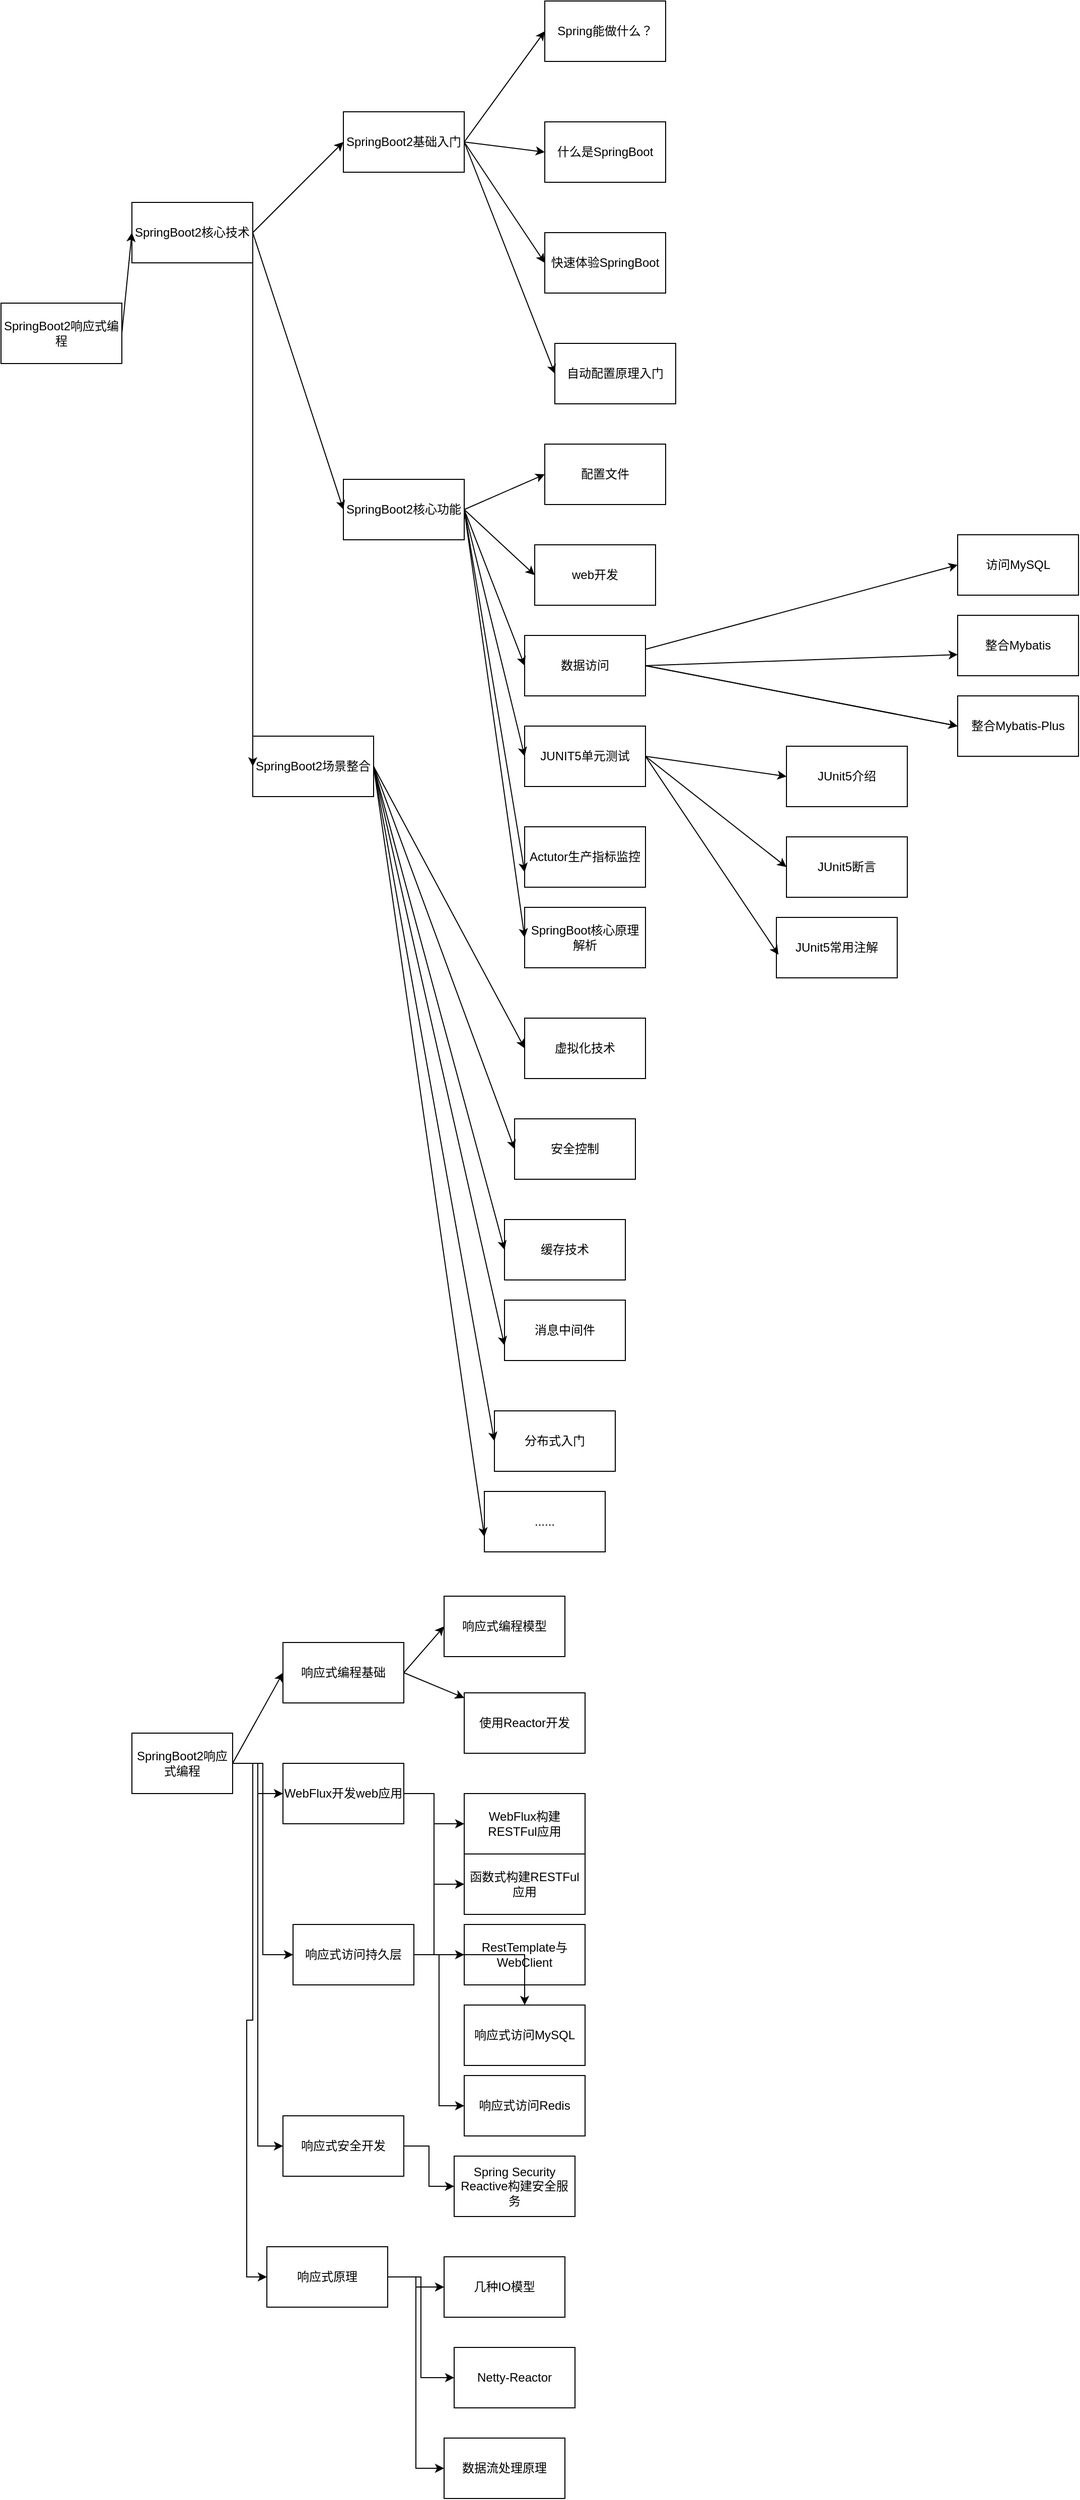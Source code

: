 <mxfile version="14.5.3" type="github" pages="2">
  <diagram id="bzu2E_UAY_ouwu1E5m8z" name="第 1 页">
    <mxGraphModel dx="1422" dy="772" grid="1" gridSize="10" guides="1" tooltips="1" connect="1" arrows="1" fold="1" page="1" pageScale="1" pageWidth="827" pageHeight="1169" math="0" shadow="0">
      <root>
        <mxCell id="0" />
        <mxCell id="1" parent="0" />
        <mxCell id="P7p5Ek4KawbF1okIYfM0-1" value="SpringBoot2响应式编程" style="rounded=0;whiteSpace=wrap;html=1;" parent="1" vertex="1">
          <mxGeometry x="30" y="410" width="120" height="60" as="geometry" />
        </mxCell>
        <mxCell id="P7p5Ek4KawbF1okIYfM0-2" value="SpringBoot2核心技术" style="rounded=0;whiteSpace=wrap;html=1;" parent="1" vertex="1">
          <mxGeometry x="160" y="310" width="120" height="60" as="geometry" />
        </mxCell>
        <mxCell id="P7p5Ek4KawbF1okIYfM0-3" value="Spring能做什么？" style="rounded=0;whiteSpace=wrap;html=1;" parent="1" vertex="1">
          <mxGeometry x="570" y="110" width="120" height="60" as="geometry" />
        </mxCell>
        <mxCell id="P7p5Ek4KawbF1okIYfM0-4" value="什么是SpringBoot" style="rounded=0;whiteSpace=wrap;html=1;" parent="1" vertex="1">
          <mxGeometry x="570" y="230" width="120" height="60" as="geometry" />
        </mxCell>
        <mxCell id="P7p5Ek4KawbF1okIYfM0-5" value="快速体验SpringBoot" style="rounded=0;whiteSpace=wrap;html=1;" parent="1" vertex="1">
          <mxGeometry x="570" y="340" width="120" height="60" as="geometry" />
        </mxCell>
        <mxCell id="P7p5Ek4KawbF1okIYfM0-6" value="SpringBoot2基础入门" style="rounded=0;whiteSpace=wrap;html=1;" parent="1" vertex="1">
          <mxGeometry x="370" y="220" width="120" height="60" as="geometry" />
        </mxCell>
        <mxCell id="P7p5Ek4KawbF1okIYfM0-7" value="自动配置原理入门" style="rounded=0;whiteSpace=wrap;html=1;" parent="1" vertex="1">
          <mxGeometry x="580" y="450" width="120" height="60" as="geometry" />
        </mxCell>
        <mxCell id="P7p5Ek4KawbF1okIYfM0-8" value="" style="endArrow=classic;html=1;exitX=1;exitY=0.5;exitDx=0;exitDy=0;entryX=0;entryY=0.5;entryDx=0;entryDy=0;" parent="1" source="P7p5Ek4KawbF1okIYfM0-1" target="P7p5Ek4KawbF1okIYfM0-2" edge="1">
          <mxGeometry width="50" height="50" relative="1" as="geometry">
            <mxPoint x="210" y="430" as="sourcePoint" />
            <mxPoint x="260" y="380" as="targetPoint" />
          </mxGeometry>
        </mxCell>
        <mxCell id="P7p5Ek4KawbF1okIYfM0-9" value="" style="endArrow=classic;html=1;exitX=1;exitY=0.5;exitDx=0;exitDy=0;entryX=0;entryY=0.5;entryDx=0;entryDy=0;" parent="1" source="P7p5Ek4KawbF1okIYfM0-2" target="P7p5Ek4KawbF1okIYfM0-6" edge="1">
          <mxGeometry width="50" height="50" relative="1" as="geometry">
            <mxPoint x="200" y="450" as="sourcePoint" />
            <mxPoint x="220" y="360" as="targetPoint" />
          </mxGeometry>
        </mxCell>
        <mxCell id="P7p5Ek4KawbF1okIYfM0-10" value="" style="endArrow=classic;html=1;exitX=1;exitY=0.5;exitDx=0;exitDy=0;entryX=0;entryY=0.5;entryDx=0;entryDy=0;" parent="1" source="P7p5Ek4KawbF1okIYfM0-6" target="P7p5Ek4KawbF1okIYfM0-3" edge="1">
          <mxGeometry width="50" height="50" relative="1" as="geometry">
            <mxPoint x="340" y="360" as="sourcePoint" />
            <mxPoint x="380" y="260" as="targetPoint" />
          </mxGeometry>
        </mxCell>
        <mxCell id="P7p5Ek4KawbF1okIYfM0-11" value="" style="endArrow=classic;html=1;exitX=1;exitY=0.5;exitDx=0;exitDy=0;entryX=0;entryY=0.5;entryDx=0;entryDy=0;" parent="1" source="P7p5Ek4KawbF1okIYfM0-6" target="P7p5Ek4KawbF1okIYfM0-4" edge="1">
          <mxGeometry width="50" height="50" relative="1" as="geometry">
            <mxPoint x="500" y="260" as="sourcePoint" />
            <mxPoint x="580" y="160" as="targetPoint" />
          </mxGeometry>
        </mxCell>
        <mxCell id="P7p5Ek4KawbF1okIYfM0-12" value="" style="endArrow=classic;html=1;entryX=0;entryY=0.5;entryDx=0;entryDy=0;" parent="1" target="P7p5Ek4KawbF1okIYfM0-5" edge="1">
          <mxGeometry width="50" height="50" relative="1" as="geometry">
            <mxPoint x="490" y="250" as="sourcePoint" />
            <mxPoint x="560" y="280" as="targetPoint" />
          </mxGeometry>
        </mxCell>
        <mxCell id="P7p5Ek4KawbF1okIYfM0-13" value="" style="endArrow=classic;html=1;entryX=0;entryY=0.5;entryDx=0;entryDy=0;exitX=1;exitY=0.5;exitDx=0;exitDy=0;" parent="1" source="P7p5Ek4KawbF1okIYfM0-6" target="P7p5Ek4KawbF1okIYfM0-7" edge="1">
          <mxGeometry width="50" height="50" relative="1" as="geometry">
            <mxPoint x="500" y="260" as="sourcePoint" />
            <mxPoint x="560" y="390" as="targetPoint" />
          </mxGeometry>
        </mxCell>
        <mxCell id="P7p5Ek4KawbF1okIYfM0-14" value="SpringBoot2核心功能" style="rounded=0;whiteSpace=wrap;html=1;" parent="1" vertex="1">
          <mxGeometry x="370" y="585" width="120" height="60" as="geometry" />
        </mxCell>
        <mxCell id="P7p5Ek4KawbF1okIYfM0-15" value="" style="endArrow=classic;html=1;exitX=1;exitY=0.5;exitDx=0;exitDy=0;entryX=0;entryY=0.5;entryDx=0;entryDy=0;" parent="1" source="P7p5Ek4KawbF1okIYfM0-2" target="P7p5Ek4KawbF1okIYfM0-14" edge="1">
          <mxGeometry width="50" height="50" relative="1" as="geometry">
            <mxPoint x="340" y="360" as="sourcePoint" />
            <mxPoint x="380" y="260" as="targetPoint" />
          </mxGeometry>
        </mxCell>
        <mxCell id="P7p5Ek4KawbF1okIYfM0-16" value="配置文件" style="rounded=0;whiteSpace=wrap;html=1;" parent="1" vertex="1">
          <mxGeometry x="570" y="550" width="120" height="60" as="geometry" />
        </mxCell>
        <mxCell id="P7p5Ek4KawbF1okIYfM0-17" value="" style="endArrow=classic;html=1;exitX=1;exitY=0.5;exitDx=0;exitDy=0;entryX=0;entryY=0.5;entryDx=0;entryDy=0;" parent="1" source="P7p5Ek4KawbF1okIYfM0-14" target="P7p5Ek4KawbF1okIYfM0-16" edge="1">
          <mxGeometry width="50" height="50" relative="1" as="geometry">
            <mxPoint x="340" y="360" as="sourcePoint" />
            <mxPoint x="390" y="565" as="targetPoint" />
          </mxGeometry>
        </mxCell>
        <mxCell id="P7p5Ek4KawbF1okIYfM0-18" value="web开发" style="rounded=0;whiteSpace=wrap;html=1;" parent="1" vertex="1">
          <mxGeometry x="560" y="650" width="120" height="60" as="geometry" />
        </mxCell>
        <mxCell id="P7p5Ek4KawbF1okIYfM0-19" value="数据访问" style="rounded=0;whiteSpace=wrap;html=1;" parent="1" vertex="1">
          <mxGeometry x="550" y="740" width="120" height="60" as="geometry" />
        </mxCell>
        <mxCell id="P7p5Ek4KawbF1okIYfM0-20" value="JUNIT5单元测试" style="rounded=0;whiteSpace=wrap;html=1;" parent="1" vertex="1">
          <mxGeometry x="550" y="830" width="120" height="60" as="geometry" />
        </mxCell>
        <mxCell id="P7p5Ek4KawbF1okIYfM0-21" value="Actutor生产指标监控" style="rounded=0;whiteSpace=wrap;html=1;" parent="1" vertex="1">
          <mxGeometry x="550" y="930" width="120" height="60" as="geometry" />
        </mxCell>
        <mxCell id="P7p5Ek4KawbF1okIYfM0-22" value="SpringBoot核心原理解析" style="rounded=0;whiteSpace=wrap;html=1;" parent="1" vertex="1">
          <mxGeometry x="550" y="1010" width="120" height="60" as="geometry" />
        </mxCell>
        <mxCell id="P7p5Ek4KawbF1okIYfM0-23" value="" style="endArrow=classic;html=1;exitX=1;exitY=0.5;exitDx=0;exitDy=0;entryX=0;entryY=0.5;entryDx=0;entryDy=0;" parent="1" source="P7p5Ek4KawbF1okIYfM0-14" target="P7p5Ek4KawbF1okIYfM0-18" edge="1">
          <mxGeometry width="50" height="50" relative="1" as="geometry">
            <mxPoint x="510" y="565" as="sourcePoint" />
            <mxPoint x="580" y="590" as="targetPoint" />
          </mxGeometry>
        </mxCell>
        <mxCell id="P7p5Ek4KawbF1okIYfM0-24" value="" style="endArrow=classic;html=1;exitX=1;exitY=0.5;exitDx=0;exitDy=0;entryX=0;entryY=0.5;entryDx=0;entryDy=0;" parent="1" source="P7p5Ek4KawbF1okIYfM0-14" target="P7p5Ek4KawbF1okIYfM0-19" edge="1">
          <mxGeometry width="50" height="50" relative="1" as="geometry">
            <mxPoint x="484" y="680" as="sourcePoint" />
            <mxPoint x="570" y="690" as="targetPoint" />
          </mxGeometry>
        </mxCell>
        <mxCell id="P7p5Ek4KawbF1okIYfM0-25" value="" style="endArrow=classic;html=1;exitX=1;exitY=0.5;exitDx=0;exitDy=0;entryX=0;entryY=0.5;entryDx=0;entryDy=0;" parent="1" source="P7p5Ek4KawbF1okIYfM0-14" target="P7p5Ek4KawbF1okIYfM0-20" edge="1">
          <mxGeometry width="50" height="50" relative="1" as="geometry">
            <mxPoint x="484" y="680" as="sourcePoint" />
            <mxPoint x="560" y="780" as="targetPoint" />
          </mxGeometry>
        </mxCell>
        <mxCell id="P7p5Ek4KawbF1okIYfM0-26" value="" style="endArrow=classic;html=1;entryX=0;entryY=0.75;entryDx=0;entryDy=0;exitX=1;exitY=0.5;exitDx=0;exitDy=0;" parent="1" source="P7p5Ek4KawbF1okIYfM0-14" target="P7p5Ek4KawbF1okIYfM0-21" edge="1">
          <mxGeometry width="50" height="50" relative="1" as="geometry">
            <mxPoint x="470" y="680" as="sourcePoint" />
            <mxPoint x="570" y="790" as="targetPoint" />
          </mxGeometry>
        </mxCell>
        <mxCell id="P7p5Ek4KawbF1okIYfM0-27" value="" style="endArrow=classic;html=1;exitX=1;exitY=0.5;exitDx=0;exitDy=0;entryX=0;entryY=0.5;entryDx=0;entryDy=0;" parent="1" source="P7p5Ek4KawbF1okIYfM0-14" target="P7p5Ek4KawbF1okIYfM0-22" edge="1">
          <mxGeometry width="50" height="50" relative="1" as="geometry">
            <mxPoint x="504" y="700" as="sourcePoint" />
            <mxPoint x="580" y="800" as="targetPoint" />
          </mxGeometry>
        </mxCell>
        <mxCell id="P7p5Ek4KawbF1okIYfM0-28" value="SpringBoot2场景整合" style="rounded=0;whiteSpace=wrap;html=1;" parent="1" vertex="1">
          <mxGeometry x="280" y="840" width="120" height="60" as="geometry" />
        </mxCell>
        <mxCell id="P7p5Ek4KawbF1okIYfM0-29" value="虚拟化技术" style="rounded=0;whiteSpace=wrap;html=1;" parent="1" vertex="1">
          <mxGeometry x="550" y="1120" width="120" height="60" as="geometry" />
        </mxCell>
        <mxCell id="P7p5Ek4KawbF1okIYfM0-30" value="" style="endArrow=classic;html=1;exitX=1;exitY=0.5;exitDx=0;exitDy=0;entryX=0;entryY=0.5;entryDx=0;entryDy=0;" parent="1" source="P7p5Ek4KawbF1okIYfM0-28" target="P7p5Ek4KawbF1okIYfM0-29" edge="1">
          <mxGeometry width="50" height="50" relative="1" as="geometry">
            <mxPoint x="440" y="760" as="sourcePoint" />
            <mxPoint x="560" y="1050" as="targetPoint" />
          </mxGeometry>
        </mxCell>
        <mxCell id="P7p5Ek4KawbF1okIYfM0-31" value="安全控制" style="rounded=0;whiteSpace=wrap;html=1;" parent="1" vertex="1">
          <mxGeometry x="540" y="1220" width="120" height="60" as="geometry" />
        </mxCell>
        <mxCell id="P7p5Ek4KawbF1okIYfM0-33" value="" style="endArrow=classic;html=1;exitX=1;exitY=0.5;exitDx=0;exitDy=0;entryX=0;entryY=0.5;entryDx=0;entryDy=0;" parent="1" source="P7p5Ek4KawbF1okIYfM0-28" target="P7p5Ek4KawbF1okIYfM0-31" edge="1">
          <mxGeometry width="50" height="50" relative="1" as="geometry">
            <mxPoint x="440" y="1140" as="sourcePoint" />
            <mxPoint x="560" y="1160" as="targetPoint" />
          </mxGeometry>
        </mxCell>
        <mxCell id="P7p5Ek4KawbF1okIYfM0-34" value="缓存技术" style="rounded=0;whiteSpace=wrap;html=1;" parent="1" vertex="1">
          <mxGeometry x="530" y="1320" width="120" height="60" as="geometry" />
        </mxCell>
        <mxCell id="P7p5Ek4KawbF1okIYfM0-35" value="" style="endArrow=classic;html=1;exitX=1;exitY=0.5;exitDx=0;exitDy=0;entryX=0;entryY=0.5;entryDx=0;entryDy=0;" parent="1" source="P7p5Ek4KawbF1okIYfM0-28" target="P7p5Ek4KawbF1okIYfM0-34" edge="1">
          <mxGeometry width="50" height="50" relative="1" as="geometry">
            <mxPoint x="440" y="1140" as="sourcePoint" />
            <mxPoint x="550" y="1260" as="targetPoint" />
          </mxGeometry>
        </mxCell>
        <mxCell id="P7p5Ek4KawbF1okIYfM0-36" value="消息中间件" style="rounded=0;whiteSpace=wrap;html=1;" parent="1" vertex="1">
          <mxGeometry x="530" y="1400" width="120" height="60" as="geometry" />
        </mxCell>
        <mxCell id="P7p5Ek4KawbF1okIYfM0-37" value="" style="endArrow=classic;html=1;exitX=1;exitY=0.5;exitDx=0;exitDy=0;entryX=0;entryY=0.75;entryDx=0;entryDy=0;" parent="1" source="P7p5Ek4KawbF1okIYfM0-28" target="P7p5Ek4KawbF1okIYfM0-36" edge="1">
          <mxGeometry width="50" height="50" relative="1" as="geometry">
            <mxPoint x="440" y="1140" as="sourcePoint" />
            <mxPoint x="540" y="1360" as="targetPoint" />
          </mxGeometry>
        </mxCell>
        <mxCell id="P7p5Ek4KawbF1okIYfM0-38" value="分布式入门" style="rounded=0;whiteSpace=wrap;html=1;" parent="1" vertex="1">
          <mxGeometry x="520" y="1510" width="120" height="60" as="geometry" />
        </mxCell>
        <mxCell id="P7p5Ek4KawbF1okIYfM0-39" value="" style="endArrow=classic;html=1;exitX=1;exitY=0.5;exitDx=0;exitDy=0;entryX=0;entryY=0.5;entryDx=0;entryDy=0;" parent="1" source="P7p5Ek4KawbF1okIYfM0-28" target="P7p5Ek4KawbF1okIYfM0-38" edge="1">
          <mxGeometry width="50" height="50" relative="1" as="geometry">
            <mxPoint x="440" y="1140" as="sourcePoint" />
            <mxPoint x="540" y="1455" as="targetPoint" />
          </mxGeometry>
        </mxCell>
        <mxCell id="P7p5Ek4KawbF1okIYfM0-42" value="......" style="rounded=0;whiteSpace=wrap;html=1;" parent="1" vertex="1">
          <mxGeometry x="510" y="1590" width="120" height="60" as="geometry" />
        </mxCell>
        <mxCell id="P7p5Ek4KawbF1okIYfM0-43" value="" style="endArrow=classic;html=1;exitX=1;exitY=0.5;exitDx=0;exitDy=0;entryX=0;entryY=0.75;entryDx=0;entryDy=0;" parent="1" source="P7p5Ek4KawbF1okIYfM0-28" target="P7p5Ek4KawbF1okIYfM0-42" edge="1">
          <mxGeometry width="50" height="50" relative="1" as="geometry">
            <mxPoint x="440" y="1140" as="sourcePoint" />
            <mxPoint x="530" y="1550" as="targetPoint" />
          </mxGeometry>
        </mxCell>
        <mxCell id="P7p5Ek4KawbF1okIYfM0-44" value="" style="endArrow=classic;html=1;exitX=1;exitY=0.25;exitDx=0;exitDy=0;entryX=0;entryY=0.5;entryDx=0;entryDy=0;" parent="1" source="P7p5Ek4KawbF1okIYfM0-2" target="P7p5Ek4KawbF1okIYfM0-28" edge="1">
          <mxGeometry width="50" height="50" relative="1" as="geometry">
            <mxPoint x="340" y="360" as="sourcePoint" />
            <mxPoint x="320" y="760" as="targetPoint" />
          </mxGeometry>
        </mxCell>
        <mxCell id="P7p5Ek4KawbF1okIYfM0-45" value="访问MySQL" style="rounded=0;whiteSpace=wrap;html=1;" parent="1" vertex="1">
          <mxGeometry x="980" y="640" width="120" height="60" as="geometry" />
        </mxCell>
        <mxCell id="P7p5Ek4KawbF1okIYfM0-46" value="整合Mybatis" style="rounded=0;whiteSpace=wrap;html=1;" parent="1" vertex="1">
          <mxGeometry x="980" y="720" width="120" height="60" as="geometry" />
        </mxCell>
        <mxCell id="P7p5Ek4KawbF1okIYfM0-47" value="整合Mybatis-Plus" style="rounded=0;whiteSpace=wrap;html=1;" parent="1" vertex="1">
          <mxGeometry x="980" y="800" width="120" height="60" as="geometry" />
        </mxCell>
        <mxCell id="P7p5Ek4KawbF1okIYfM0-48" value="" style="endArrow=classic;html=1;entryX=0;entryY=0.5;entryDx=0;entryDy=0;" parent="1" source="P7p5Ek4KawbF1okIYfM0-19" target="P7p5Ek4KawbF1okIYfM0-45" edge="1">
          <mxGeometry width="50" height="50" relative="1" as="geometry">
            <mxPoint x="500" y="625" as="sourcePoint" />
            <mxPoint x="560" y="780" as="targetPoint" />
          </mxGeometry>
        </mxCell>
        <mxCell id="P7p5Ek4KawbF1okIYfM0-49" value="" style="endArrow=classic;html=1;entryX=0;entryY=0.65;entryDx=0;entryDy=0;entryPerimeter=0;exitX=1;exitY=0.5;exitDx=0;exitDy=0;" parent="1" source="P7p5Ek4KawbF1okIYfM0-19" target="P7p5Ek4KawbF1okIYfM0-46" edge="1">
          <mxGeometry width="50" height="50" relative="1" as="geometry">
            <mxPoint x="680" y="775" as="sourcePoint" />
            <mxPoint x="740" y="770" as="targetPoint" />
          </mxGeometry>
        </mxCell>
        <mxCell id="P7p5Ek4KawbF1okIYfM0-50" value="" style="endArrow=classic;html=1;entryX=0;entryY=0.5;entryDx=0;entryDy=0;exitX=1;exitY=0.5;exitDx=0;exitDy=0;" parent="1" source="P7p5Ek4KawbF1okIYfM0-19" target="P7p5Ek4KawbF1okIYfM0-47" edge="1">
          <mxGeometry width="50" height="50" relative="1" as="geometry">
            <mxPoint x="680" y="780" as="sourcePoint" />
            <mxPoint x="750" y="859" as="targetPoint" />
          </mxGeometry>
        </mxCell>
        <mxCell id="P7p5Ek4KawbF1okIYfM0-51" value="JUnit5介绍" style="rounded=0;whiteSpace=wrap;html=1;" parent="1" vertex="1">
          <mxGeometry x="810" y="850" width="120" height="60" as="geometry" />
        </mxCell>
        <mxCell id="P7p5Ek4KawbF1okIYfM0-52" value="JUnit5断言" style="rounded=0;whiteSpace=wrap;html=1;" parent="1" vertex="1">
          <mxGeometry x="810" y="940" width="120" height="60" as="geometry" />
        </mxCell>
        <mxCell id="P7p5Ek4KawbF1okIYfM0-53" value="JUnit5常用注解" style="rounded=0;whiteSpace=wrap;html=1;" parent="1" vertex="1">
          <mxGeometry x="800" y="1020" width="120" height="60" as="geometry" />
        </mxCell>
        <mxCell id="P7p5Ek4KawbF1okIYfM0-54" value="" style="endArrow=classic;html=1;entryX=0;entryY=0.5;entryDx=0;entryDy=0;exitX=1;exitY=0.5;exitDx=0;exitDy=0;" parent="1" edge="1">
          <mxGeometry width="50" height="50" relative="1" as="geometry">
            <mxPoint x="670" y="770" as="sourcePoint" />
            <mxPoint x="980" y="830" as="targetPoint" />
          </mxGeometry>
        </mxCell>
        <mxCell id="P7p5Ek4KawbF1okIYfM0-56" value="" style="endArrow=classic;html=1;entryX=0;entryY=0.5;entryDx=0;entryDy=0;exitX=1;exitY=0.5;exitDx=0;exitDy=0;" parent="1" source="P7p5Ek4KawbF1okIYfM0-20" target="P7p5Ek4KawbF1okIYfM0-51" edge="1">
          <mxGeometry width="50" height="50" relative="1" as="geometry">
            <mxPoint x="680" y="780" as="sourcePoint" />
            <mxPoint x="990" y="840" as="targetPoint" />
          </mxGeometry>
        </mxCell>
        <mxCell id="P7p5Ek4KawbF1okIYfM0-57" value="" style="endArrow=classic;html=1;entryX=0;entryY=0.5;entryDx=0;entryDy=0;exitX=1;exitY=0.5;exitDx=0;exitDy=0;" parent="1" source="P7p5Ek4KawbF1okIYfM0-20" target="P7p5Ek4KawbF1okIYfM0-52" edge="1">
          <mxGeometry width="50" height="50" relative="1" as="geometry">
            <mxPoint x="680" y="870" as="sourcePoint" />
            <mxPoint x="820" y="890" as="targetPoint" />
          </mxGeometry>
        </mxCell>
        <mxCell id="P7p5Ek4KawbF1okIYfM0-58" value="" style="endArrow=classic;html=1;entryX=0.017;entryY=0.617;entryDx=0;entryDy=0;exitX=1;exitY=0.5;exitDx=0;exitDy=0;entryPerimeter=0;" parent="1" source="P7p5Ek4KawbF1okIYfM0-20" target="P7p5Ek4KawbF1okIYfM0-53" edge="1">
          <mxGeometry width="50" height="50" relative="1" as="geometry">
            <mxPoint x="680" y="870" as="sourcePoint" />
            <mxPoint x="820" y="980" as="targetPoint" />
          </mxGeometry>
        </mxCell>
        <mxCell id="P7p5Ek4KawbF1okIYfM0-74" style="edgeStyle=orthogonalEdgeStyle;rounded=0;orthogonalLoop=1;jettySize=auto;html=1;entryX=0;entryY=0.5;entryDx=0;entryDy=0;" parent="1" source="P7p5Ek4KawbF1okIYfM0-59" target="P7p5Ek4KawbF1okIYfM0-66" edge="1">
          <mxGeometry relative="1" as="geometry" />
        </mxCell>
        <mxCell id="P7p5Ek4KawbF1okIYfM0-80" style="edgeStyle=orthogonalEdgeStyle;rounded=0;orthogonalLoop=1;jettySize=auto;html=1;entryX=0;entryY=0.5;entryDx=0;entryDy=0;" parent="1" source="P7p5Ek4KawbF1okIYfM0-59" target="P7p5Ek4KawbF1okIYfM0-75" edge="1">
          <mxGeometry relative="1" as="geometry" />
        </mxCell>
        <mxCell id="P7p5Ek4KawbF1okIYfM0-83" style="edgeStyle=orthogonalEdgeStyle;rounded=0;orthogonalLoop=1;jettySize=auto;html=1;exitX=1;exitY=0.5;exitDx=0;exitDy=0;entryX=0;entryY=0.5;entryDx=0;entryDy=0;" parent="1" source="P7p5Ek4KawbF1okIYfM0-59" target="P7p5Ek4KawbF1okIYfM0-81" edge="1">
          <mxGeometry relative="1" as="geometry" />
        </mxCell>
        <mxCell id="P7p5Ek4KawbF1okIYfM0-92" style="edgeStyle=orthogonalEdgeStyle;rounded=0;orthogonalLoop=1;jettySize=auto;html=1;entryX=0;entryY=0.5;entryDx=0;entryDy=0;" parent="1" source="P7p5Ek4KawbF1okIYfM0-59" target="P7p5Ek4KawbF1okIYfM0-85" edge="1">
          <mxGeometry relative="1" as="geometry" />
        </mxCell>
        <mxCell id="P7p5Ek4KawbF1okIYfM0-59" value="SpringBoot2响应式编程" style="rounded=0;whiteSpace=wrap;html=1;" parent="1" vertex="1">
          <mxGeometry x="160" y="1830" width="100" height="60" as="geometry" />
        </mxCell>
        <mxCell id="P7p5Ek4KawbF1okIYfM0-60" value="响应式编程模型" style="rounded=0;whiteSpace=wrap;html=1;" parent="1" vertex="1">
          <mxGeometry x="470" y="1694" width="120" height="60" as="geometry" />
        </mxCell>
        <mxCell id="P7p5Ek4KawbF1okIYfM0-61" value="响应式编程基础" style="rounded=0;whiteSpace=wrap;html=1;" parent="1" vertex="1">
          <mxGeometry x="310" y="1740" width="120" height="60" as="geometry" />
        </mxCell>
        <mxCell id="P7p5Ek4KawbF1okIYfM0-62" value="使用Reactor开发" style="rounded=0;whiteSpace=wrap;html=1;" parent="1" vertex="1">
          <mxGeometry x="490" y="1790" width="120" height="60" as="geometry" />
        </mxCell>
        <mxCell id="P7p5Ek4KawbF1okIYfM0-63" value="" style="endArrow=classic;html=1;exitX=1;exitY=0.5;exitDx=0;exitDy=0;entryX=0;entryY=0.5;entryDx=0;entryDy=0;" parent="1" source="P7p5Ek4KawbF1okIYfM0-59" target="P7p5Ek4KawbF1okIYfM0-61" edge="1">
          <mxGeometry width="50" height="50" relative="1" as="geometry">
            <mxPoint x="300" y="1860" as="sourcePoint" />
            <mxPoint x="350" y="1810" as="targetPoint" />
          </mxGeometry>
        </mxCell>
        <mxCell id="P7p5Ek4KawbF1okIYfM0-64" value="" style="endArrow=classic;html=1;exitX=1;exitY=0.5;exitDx=0;exitDy=0;entryX=0;entryY=0.5;entryDx=0;entryDy=0;" parent="1" source="P7p5Ek4KawbF1okIYfM0-61" target="P7p5Ek4KawbF1okIYfM0-60" edge="1">
          <mxGeometry width="50" height="50" relative="1" as="geometry">
            <mxPoint x="290" y="1870" as="sourcePoint" />
            <mxPoint x="320" y="1780" as="targetPoint" />
          </mxGeometry>
        </mxCell>
        <mxCell id="P7p5Ek4KawbF1okIYfM0-65" value="" style="endArrow=classic;html=1;exitX=1;exitY=0.5;exitDx=0;exitDy=0;" parent="1" source="P7p5Ek4KawbF1okIYfM0-61" target="P7p5Ek4KawbF1okIYfM0-62" edge="1">
          <mxGeometry width="50" height="50" relative="1" as="geometry">
            <mxPoint x="440" y="1780" as="sourcePoint" />
            <mxPoint x="480" y="1734" as="targetPoint" />
          </mxGeometry>
        </mxCell>
        <mxCell id="P7p5Ek4KawbF1okIYfM0-71" style="edgeStyle=orthogonalEdgeStyle;rounded=0;orthogonalLoop=1;jettySize=auto;html=1;entryX=0;entryY=0.5;entryDx=0;entryDy=0;" parent="1" source="P7p5Ek4KawbF1okIYfM0-66" target="P7p5Ek4KawbF1okIYfM0-70" edge="1">
          <mxGeometry relative="1" as="geometry" />
        </mxCell>
        <mxCell id="P7p5Ek4KawbF1okIYfM0-72" style="edgeStyle=orthogonalEdgeStyle;rounded=0;orthogonalLoop=1;jettySize=auto;html=1;" parent="1" source="P7p5Ek4KawbF1okIYfM0-66" target="P7p5Ek4KawbF1okIYfM0-67" edge="1">
          <mxGeometry relative="1" as="geometry" />
        </mxCell>
        <mxCell id="P7p5Ek4KawbF1okIYfM0-73" style="edgeStyle=orthogonalEdgeStyle;rounded=0;orthogonalLoop=1;jettySize=auto;html=1;entryX=0;entryY=0.5;entryDx=0;entryDy=0;" parent="1" source="P7p5Ek4KawbF1okIYfM0-66" target="P7p5Ek4KawbF1okIYfM0-68" edge="1">
          <mxGeometry relative="1" as="geometry" />
        </mxCell>
        <mxCell id="P7p5Ek4KawbF1okIYfM0-66" value="WebFlux开发web应用" style="rounded=0;whiteSpace=wrap;html=1;" parent="1" vertex="1">
          <mxGeometry x="310" y="1860" width="120" height="60" as="geometry" />
        </mxCell>
        <mxCell id="P7p5Ek4KawbF1okIYfM0-67" value="WebFlux构建RESTFul应用" style="rounded=0;whiteSpace=wrap;html=1;" parent="1" vertex="1">
          <mxGeometry x="490" y="1890" width="120" height="60" as="geometry" />
        </mxCell>
        <mxCell id="P7p5Ek4KawbF1okIYfM0-68" value="RestTemplate与WebClient" style="rounded=0;whiteSpace=wrap;html=1;" parent="1" vertex="1">
          <mxGeometry x="490" y="2020" width="120" height="60" as="geometry" />
        </mxCell>
        <mxCell id="P7p5Ek4KawbF1okIYfM0-70" value="函数式构建RESTFul应用" style="rounded=0;whiteSpace=wrap;html=1;" parent="1" vertex="1">
          <mxGeometry x="490" y="1950" width="120" height="60" as="geometry" />
        </mxCell>
        <mxCell id="P7p5Ek4KawbF1okIYfM0-78" style="edgeStyle=orthogonalEdgeStyle;rounded=0;orthogonalLoop=1;jettySize=auto;html=1;exitX=1;exitY=0.5;exitDx=0;exitDy=0;" parent="1" source="P7p5Ek4KawbF1okIYfM0-75" target="P7p5Ek4KawbF1okIYfM0-76" edge="1">
          <mxGeometry relative="1" as="geometry" />
        </mxCell>
        <mxCell id="P7p5Ek4KawbF1okIYfM0-79" style="edgeStyle=orthogonalEdgeStyle;rounded=0;orthogonalLoop=1;jettySize=auto;html=1;exitX=1;exitY=0.5;exitDx=0;exitDy=0;entryX=0;entryY=0.5;entryDx=0;entryDy=0;" parent="1" source="P7p5Ek4KawbF1okIYfM0-75" target="P7p5Ek4KawbF1okIYfM0-77" edge="1">
          <mxGeometry relative="1" as="geometry" />
        </mxCell>
        <mxCell id="P7p5Ek4KawbF1okIYfM0-75" value="响应式访问持久层" style="rounded=0;whiteSpace=wrap;html=1;" parent="1" vertex="1">
          <mxGeometry x="320" y="2020" width="120" height="60" as="geometry" />
        </mxCell>
        <mxCell id="P7p5Ek4KawbF1okIYfM0-76" value="响应式访问MySQL" style="rounded=0;whiteSpace=wrap;html=1;" parent="1" vertex="1">
          <mxGeometry x="490" y="2100" width="120" height="60" as="geometry" />
        </mxCell>
        <mxCell id="P7p5Ek4KawbF1okIYfM0-77" value="响应式访问Redis" style="rounded=0;whiteSpace=wrap;html=1;" parent="1" vertex="1">
          <mxGeometry x="490" y="2170" width="120" height="60" as="geometry" />
        </mxCell>
        <mxCell id="P7p5Ek4KawbF1okIYfM0-84" style="edgeStyle=orthogonalEdgeStyle;rounded=0;orthogonalLoop=1;jettySize=auto;html=1;" parent="1" source="P7p5Ek4KawbF1okIYfM0-81" target="P7p5Ek4KawbF1okIYfM0-82" edge="1">
          <mxGeometry relative="1" as="geometry" />
        </mxCell>
        <mxCell id="P7p5Ek4KawbF1okIYfM0-81" value="响应式安全开发" style="rounded=0;whiteSpace=wrap;html=1;" parent="1" vertex="1">
          <mxGeometry x="310" y="2210" width="120" height="60" as="geometry" />
        </mxCell>
        <mxCell id="P7p5Ek4KawbF1okIYfM0-82" value="Spring Security Reactive构建安全服务" style="rounded=0;whiteSpace=wrap;html=1;" parent="1" vertex="1">
          <mxGeometry x="480" y="2250" width="120" height="60" as="geometry" />
        </mxCell>
        <mxCell id="P7p5Ek4KawbF1okIYfM0-89" style="edgeStyle=orthogonalEdgeStyle;rounded=0;orthogonalLoop=1;jettySize=auto;html=1;entryX=0;entryY=0.5;entryDx=0;entryDy=0;" parent="1" source="P7p5Ek4KawbF1okIYfM0-85" target="P7p5Ek4KawbF1okIYfM0-86" edge="1">
          <mxGeometry relative="1" as="geometry" />
        </mxCell>
        <mxCell id="P7p5Ek4KawbF1okIYfM0-90" style="edgeStyle=orthogonalEdgeStyle;rounded=0;orthogonalLoop=1;jettySize=auto;html=1;entryX=0;entryY=0.5;entryDx=0;entryDy=0;" parent="1" source="P7p5Ek4KawbF1okIYfM0-85" target="P7p5Ek4KawbF1okIYfM0-87" edge="1">
          <mxGeometry relative="1" as="geometry" />
        </mxCell>
        <mxCell id="P7p5Ek4KawbF1okIYfM0-91" style="edgeStyle=orthogonalEdgeStyle;rounded=0;orthogonalLoop=1;jettySize=auto;html=1;entryX=0;entryY=0.5;entryDx=0;entryDy=0;" parent="1" source="P7p5Ek4KawbF1okIYfM0-85" target="P7p5Ek4KawbF1okIYfM0-88" edge="1">
          <mxGeometry relative="1" as="geometry" />
        </mxCell>
        <mxCell id="P7p5Ek4KawbF1okIYfM0-85" value="响应式原理" style="rounded=0;whiteSpace=wrap;html=1;" parent="1" vertex="1">
          <mxGeometry x="294" y="2340" width="120" height="60" as="geometry" />
        </mxCell>
        <mxCell id="P7p5Ek4KawbF1okIYfM0-86" value="几种IO模型" style="rounded=0;whiteSpace=wrap;html=1;" parent="1" vertex="1">
          <mxGeometry x="470" y="2350" width="120" height="60" as="geometry" />
        </mxCell>
        <mxCell id="P7p5Ek4KawbF1okIYfM0-87" value="Netty-Reactor" style="rounded=0;whiteSpace=wrap;html=1;" parent="1" vertex="1">
          <mxGeometry x="480" y="2440" width="120" height="60" as="geometry" />
        </mxCell>
        <mxCell id="P7p5Ek4KawbF1okIYfM0-88" value="数据流处理原理" style="rounded=0;whiteSpace=wrap;html=1;" parent="1" vertex="1">
          <mxGeometry x="470" y="2530" width="120" height="60" as="geometry" />
        </mxCell>
      </root>
    </mxGraphModel>
  </diagram>
  <diagram id="V77vL6IjnfS895pclSun" name="Web开发">
    <mxGraphModel dx="1422" dy="772" grid="1" gridSize="10" guides="1" tooltips="1" connect="1" arrows="1" fold="1" page="1" pageScale="1" pageWidth="827" pageHeight="1169" math="0" shadow="0">
      <root>
        <mxCell id="47EVrBK_aLoJMJBdL7JA-0" />
        <mxCell id="47EVrBK_aLoJMJBdL7JA-1" parent="47EVrBK_aLoJMJBdL7JA-0" />
        <mxCell id="47EVrBK_aLoJMJBdL7JA-2" value="深入web原理" style="rounded=0;whiteSpace=wrap;html=1;" vertex="1" parent="47EVrBK_aLoJMJBdL7JA-1">
          <mxGeometry x="140" y="340" width="120" height="60" as="geometry" />
        </mxCell>
        <mxCell id="47EVrBK_aLoJMJBdL7JA-3" value="SpringMVC自动配置概览" style="rounded=0;whiteSpace=wrap;html=1;" vertex="1" parent="47EVrBK_aLoJMJBdL7JA-1">
          <mxGeometry x="390" y="160" width="120" height="60" as="geometry" />
        </mxCell>
        <mxCell id="47EVrBK_aLoJMJBdL7JA-4" value="简单功能分析" style="rounded=0;whiteSpace=wrap;html=1;" vertex="1" parent="47EVrBK_aLoJMJBdL7JA-1">
          <mxGeometry x="390" y="280" width="120" height="60" as="geometry" />
        </mxCell>
        <mxCell id="47EVrBK_aLoJMJBdL7JA-5" value="请求参数处理" style="rounded=0;whiteSpace=wrap;html=1;" vertex="1" parent="47EVrBK_aLoJMJBdL7JA-1">
          <mxGeometry x="390" y="390" width="120" height="60" as="geometry" />
        </mxCell>
        <mxCell id="47EVrBK_aLoJMJBdL7JA-6" value="请求参数处理" style="rounded=0;whiteSpace=wrap;html=1;" vertex="1" parent="47EVrBK_aLoJMJBdL7JA-1">
          <mxGeometry x="390" y="390" width="120" height="60" as="geometry" />
        </mxCell>
        <mxCell id="47EVrBK_aLoJMJBdL7JA-7" value="数据响应与内容协商" style="rounded=0;whiteSpace=wrap;html=1;" vertex="1" parent="47EVrBK_aLoJMJBdL7JA-1">
          <mxGeometry x="390" y="490" width="120" height="60" as="geometry" />
        </mxCell>
        <mxCell id="47EVrBK_aLoJMJBdL7JA-8" value="视图解析与模板引擎" style="rounded=0;whiteSpace=wrap;html=1;" vertex="1" parent="47EVrBK_aLoJMJBdL7JA-1">
          <mxGeometry x="390" y="600" width="120" height="60" as="geometry" />
        </mxCell>
        <mxCell id="47EVrBK_aLoJMJBdL7JA-9" value="拦截器" style="rounded=0;whiteSpace=wrap;html=1;" vertex="1" parent="47EVrBK_aLoJMJBdL7JA-1">
          <mxGeometry x="390" y="670" width="120" height="60" as="geometry" />
        </mxCell>
        <mxCell id="47EVrBK_aLoJMJBdL7JA-10" value="跨域" style="rounded=0;whiteSpace=wrap;html=1;" vertex="1" parent="47EVrBK_aLoJMJBdL7JA-1">
          <mxGeometry x="390" y="750" width="120" height="60" as="geometry" />
        </mxCell>
        <mxCell id="47EVrBK_aLoJMJBdL7JA-11" value="异常处理" style="rounded=0;whiteSpace=wrap;html=1;" vertex="1" parent="47EVrBK_aLoJMJBdL7JA-1">
          <mxGeometry x="390" y="840" width="120" height="60" as="geometry" />
        </mxCell>
        <mxCell id="47EVrBK_aLoJMJBdL7JA-12" value="原生Servlet组件" style="rounded=0;whiteSpace=wrap;html=1;" vertex="1" parent="47EVrBK_aLoJMJBdL7JA-1">
          <mxGeometry x="400" y="930" width="120" height="60" as="geometry" />
        </mxCell>
        <mxCell id="47EVrBK_aLoJMJBdL7JA-13" value="定制化原理" style="rounded=0;whiteSpace=wrap;html=1;" vertex="1" parent="47EVrBK_aLoJMJBdL7JA-1">
          <mxGeometry x="390" y="1020" width="120" height="60" as="geometry" />
        </mxCell>
      </root>
    </mxGraphModel>
  </diagram>
</mxfile>
